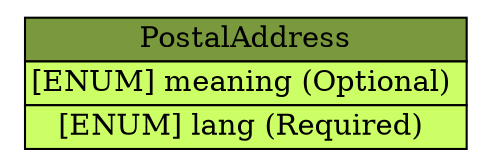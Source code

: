 digraph PostalAddress {
	graph [rankdir=LR];
	node [label="\N"];
	graph [bb="0,0,218,68"];
	PostalAddress [label=<<table BORDER="0" CELLBORDER="1" CELLSPACING="0"> <tr > <td BGCOLOR="#7a993d" HREF="#" TITLE="The PostalAddress class specifies a postal address formatted according to the POSTAL data type (Section 2.11). ">PostalAddress</td> </tr>" %<tr><td BGCOLOR="#CCFF66" HREF="#" TITLE="A free-form description of the element content.">[ENUM] meaning (Optional) </td></tr>%<tr><td BGCOLOR="#CCFF66" HREF="#" TITLE="A valid language code per RFC 4646 [7] constrained by the definition of &quot;xs:language&quot;.  The interpretation of this code is described in Section 6.">[ENUM] lang (Required) </td></tr>%</table>>, shape=plaintext, pos="109,34", width="3.0278", height="0.95833"];
}
